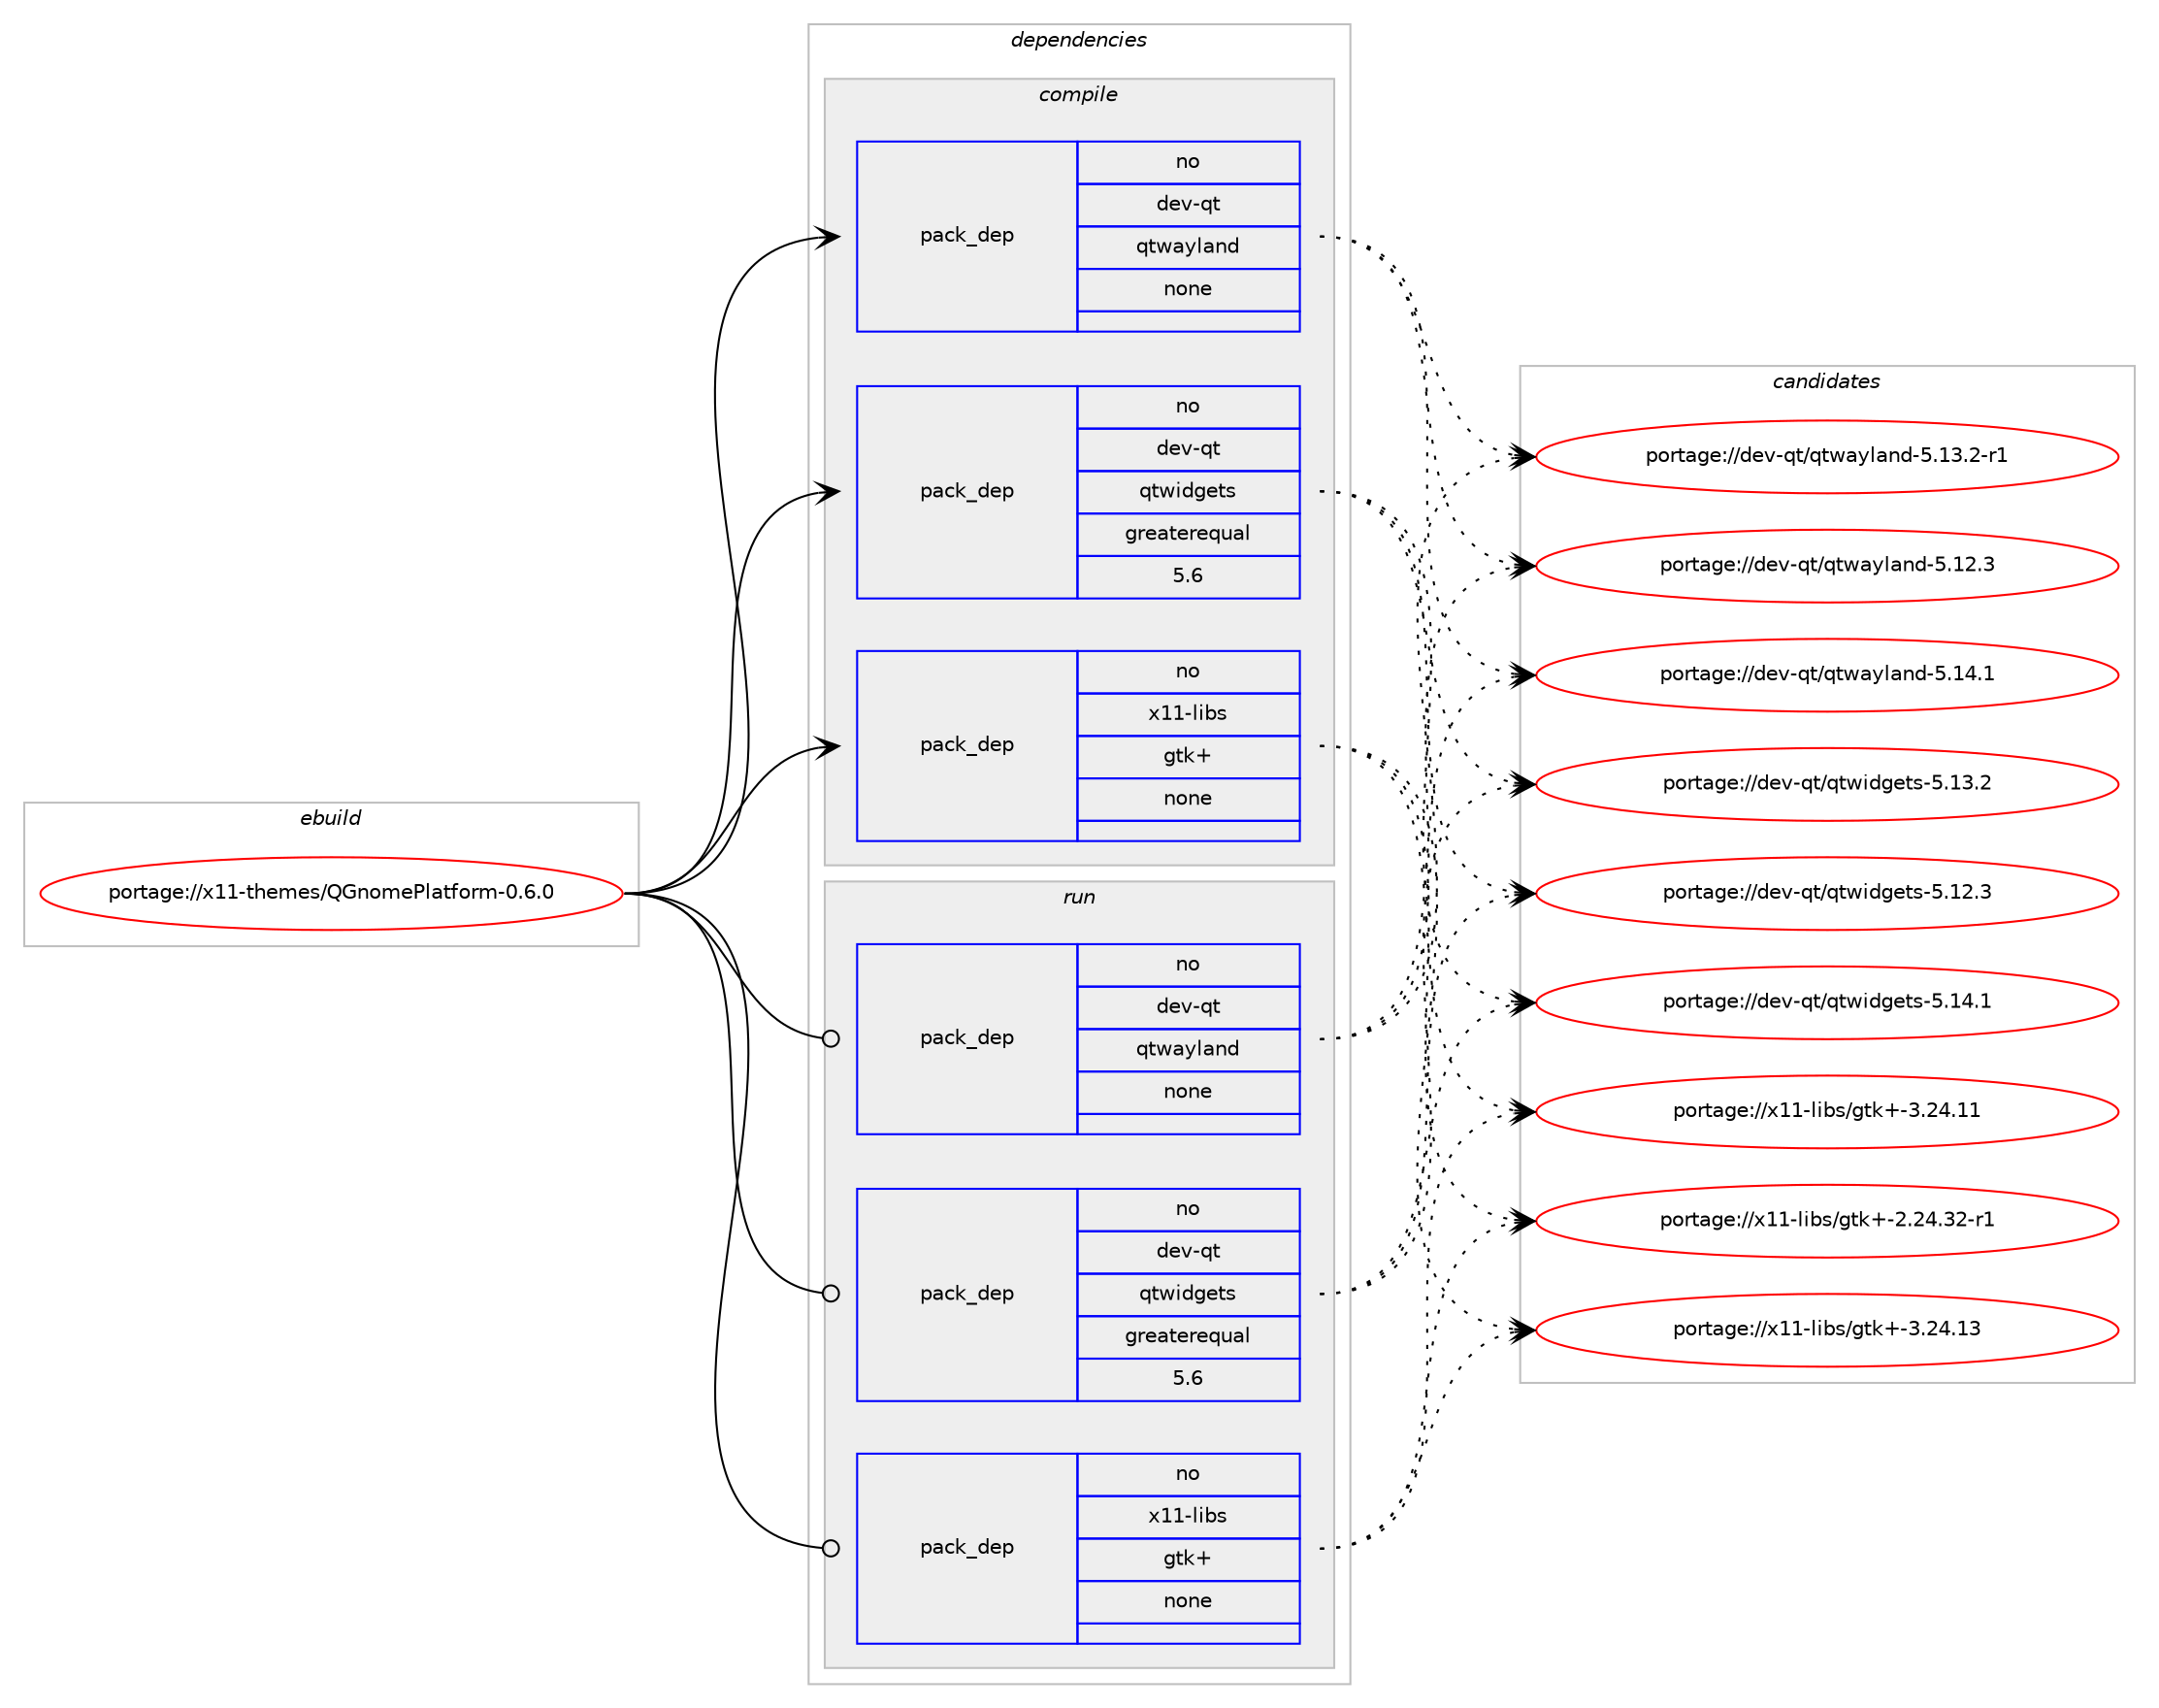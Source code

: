 digraph prolog {

# *************
# Graph options
# *************

newrank=true;
concentrate=true;
compound=true;
graph [rankdir=LR,fontname=Helvetica,fontsize=10,ranksep=1.5];#, ranksep=2.5, nodesep=0.2];
edge  [arrowhead=vee];
node  [fontname=Helvetica,fontsize=10];

# **********
# The ebuild
# **********

subgraph cluster_leftcol {
color=gray;
rank=same;
label=<<i>ebuild</i>>;
id [label="portage://x11-themes/QGnomePlatform-0.6.0", color=red, width=4, href="../x11-themes/QGnomePlatform-0.6.0.svg"];
}

# ****************
# The dependencies
# ****************

subgraph cluster_midcol {
color=gray;
label=<<i>dependencies</i>>;
subgraph cluster_compile {
fillcolor="#eeeeee";
style=filled;
label=<<i>compile</i>>;
subgraph pack5544 {
dependency6669 [label=<<TABLE BORDER="0" CELLBORDER="1" CELLSPACING="0" CELLPADDING="4" WIDTH="220"><TR><TD ROWSPAN="6" CELLPADDING="30">pack_dep</TD></TR><TR><TD WIDTH="110">no</TD></TR><TR><TD>dev-qt</TD></TR><TR><TD>qtwayland</TD></TR><TR><TD>none</TD></TR><TR><TD></TD></TR></TABLE>>, shape=none, color=blue];
}
id:e -> dependency6669:w [weight=20,style="solid",arrowhead="vee"];
subgraph pack5545 {
dependency6670 [label=<<TABLE BORDER="0" CELLBORDER="1" CELLSPACING="0" CELLPADDING="4" WIDTH="220"><TR><TD ROWSPAN="6" CELLPADDING="30">pack_dep</TD></TR><TR><TD WIDTH="110">no</TD></TR><TR><TD>dev-qt</TD></TR><TR><TD>qtwidgets</TD></TR><TR><TD>greaterequal</TD></TR><TR><TD>5.6</TD></TR></TABLE>>, shape=none, color=blue];
}
id:e -> dependency6670:w [weight=20,style="solid",arrowhead="vee"];
subgraph pack5546 {
dependency6671 [label=<<TABLE BORDER="0" CELLBORDER="1" CELLSPACING="0" CELLPADDING="4" WIDTH="220"><TR><TD ROWSPAN="6" CELLPADDING="30">pack_dep</TD></TR><TR><TD WIDTH="110">no</TD></TR><TR><TD>x11-libs</TD></TR><TR><TD>gtk+</TD></TR><TR><TD>none</TD></TR><TR><TD></TD></TR></TABLE>>, shape=none, color=blue];
}
id:e -> dependency6671:w [weight=20,style="solid",arrowhead="vee"];
}
subgraph cluster_compileandrun {
fillcolor="#eeeeee";
style=filled;
label=<<i>compile and run</i>>;
}
subgraph cluster_run {
fillcolor="#eeeeee";
style=filled;
label=<<i>run</i>>;
subgraph pack5547 {
dependency6672 [label=<<TABLE BORDER="0" CELLBORDER="1" CELLSPACING="0" CELLPADDING="4" WIDTH="220"><TR><TD ROWSPAN="6" CELLPADDING="30">pack_dep</TD></TR><TR><TD WIDTH="110">no</TD></TR><TR><TD>dev-qt</TD></TR><TR><TD>qtwayland</TD></TR><TR><TD>none</TD></TR><TR><TD></TD></TR></TABLE>>, shape=none, color=blue];
}
id:e -> dependency6672:w [weight=20,style="solid",arrowhead="odot"];
subgraph pack5548 {
dependency6673 [label=<<TABLE BORDER="0" CELLBORDER="1" CELLSPACING="0" CELLPADDING="4" WIDTH="220"><TR><TD ROWSPAN="6" CELLPADDING="30">pack_dep</TD></TR><TR><TD WIDTH="110">no</TD></TR><TR><TD>dev-qt</TD></TR><TR><TD>qtwidgets</TD></TR><TR><TD>greaterequal</TD></TR><TR><TD>5.6</TD></TR></TABLE>>, shape=none, color=blue];
}
id:e -> dependency6673:w [weight=20,style="solid",arrowhead="odot"];
subgraph pack5549 {
dependency6674 [label=<<TABLE BORDER="0" CELLBORDER="1" CELLSPACING="0" CELLPADDING="4" WIDTH="220"><TR><TD ROWSPAN="6" CELLPADDING="30">pack_dep</TD></TR><TR><TD WIDTH="110">no</TD></TR><TR><TD>x11-libs</TD></TR><TR><TD>gtk+</TD></TR><TR><TD>none</TD></TR><TR><TD></TD></TR></TABLE>>, shape=none, color=blue];
}
id:e -> dependency6674:w [weight=20,style="solid",arrowhead="odot"];
}
}

# **************
# The candidates
# **************

subgraph cluster_choices {
rank=same;
color=gray;
label=<<i>candidates</i>>;

subgraph choice5544 {
color=black;
nodesep=1;
choice1001011184511311647113116119971211089711010045534649524649 [label="portage://dev-qt/qtwayland-5.14.1", color=red, width=4,href="../dev-qt/qtwayland-5.14.1.svg"];
choice10010111845113116471131161199712110897110100455346495146504511449 [label="portage://dev-qt/qtwayland-5.13.2-r1", color=red, width=4,href="../dev-qt/qtwayland-5.13.2-r1.svg"];
choice1001011184511311647113116119971211089711010045534649504651 [label="portage://dev-qt/qtwayland-5.12.3", color=red, width=4,href="../dev-qt/qtwayland-5.12.3.svg"];
dependency6669:e -> choice1001011184511311647113116119971211089711010045534649524649:w [style=dotted,weight="100"];
dependency6669:e -> choice10010111845113116471131161199712110897110100455346495146504511449:w [style=dotted,weight="100"];
dependency6669:e -> choice1001011184511311647113116119971211089711010045534649504651:w [style=dotted,weight="100"];
}
subgraph choice5545 {
color=black;
nodesep=1;
choice100101118451131164711311611910510010310111611545534649524649 [label="portage://dev-qt/qtwidgets-5.14.1", color=red, width=4,href="../dev-qt/qtwidgets-5.14.1.svg"];
choice100101118451131164711311611910510010310111611545534649514650 [label="portage://dev-qt/qtwidgets-5.13.2", color=red, width=4,href="../dev-qt/qtwidgets-5.13.2.svg"];
choice100101118451131164711311611910510010310111611545534649504651 [label="portage://dev-qt/qtwidgets-5.12.3", color=red, width=4,href="../dev-qt/qtwidgets-5.12.3.svg"];
dependency6670:e -> choice100101118451131164711311611910510010310111611545534649524649:w [style=dotted,weight="100"];
dependency6670:e -> choice100101118451131164711311611910510010310111611545534649514650:w [style=dotted,weight="100"];
dependency6670:e -> choice100101118451131164711311611910510010310111611545534649504651:w [style=dotted,weight="100"];
}
subgraph choice5546 {
color=black;
nodesep=1;
choice1204949451081059811547103116107434551465052464951 [label="portage://x11-libs/gtk+-3.24.13", color=red, width=4,href="../x11-libs/gtk+-3.24.13.svg"];
choice1204949451081059811547103116107434551465052464949 [label="portage://x11-libs/gtk+-3.24.11", color=red, width=4,href="../x11-libs/gtk+-3.24.11.svg"];
choice12049494510810598115471031161074345504650524651504511449 [label="portage://x11-libs/gtk+-2.24.32-r1", color=red, width=4,href="../x11-libs/gtk+-2.24.32-r1.svg"];
dependency6671:e -> choice1204949451081059811547103116107434551465052464951:w [style=dotted,weight="100"];
dependency6671:e -> choice1204949451081059811547103116107434551465052464949:w [style=dotted,weight="100"];
dependency6671:e -> choice12049494510810598115471031161074345504650524651504511449:w [style=dotted,weight="100"];
}
subgraph choice5547 {
color=black;
nodesep=1;
choice1001011184511311647113116119971211089711010045534649524649 [label="portage://dev-qt/qtwayland-5.14.1", color=red, width=4,href="../dev-qt/qtwayland-5.14.1.svg"];
choice10010111845113116471131161199712110897110100455346495146504511449 [label="portage://dev-qt/qtwayland-5.13.2-r1", color=red, width=4,href="../dev-qt/qtwayland-5.13.2-r1.svg"];
choice1001011184511311647113116119971211089711010045534649504651 [label="portage://dev-qt/qtwayland-5.12.3", color=red, width=4,href="../dev-qt/qtwayland-5.12.3.svg"];
dependency6672:e -> choice1001011184511311647113116119971211089711010045534649524649:w [style=dotted,weight="100"];
dependency6672:e -> choice10010111845113116471131161199712110897110100455346495146504511449:w [style=dotted,weight="100"];
dependency6672:e -> choice1001011184511311647113116119971211089711010045534649504651:w [style=dotted,weight="100"];
}
subgraph choice5548 {
color=black;
nodesep=1;
choice100101118451131164711311611910510010310111611545534649524649 [label="portage://dev-qt/qtwidgets-5.14.1", color=red, width=4,href="../dev-qt/qtwidgets-5.14.1.svg"];
choice100101118451131164711311611910510010310111611545534649514650 [label="portage://dev-qt/qtwidgets-5.13.2", color=red, width=4,href="../dev-qt/qtwidgets-5.13.2.svg"];
choice100101118451131164711311611910510010310111611545534649504651 [label="portage://dev-qt/qtwidgets-5.12.3", color=red, width=4,href="../dev-qt/qtwidgets-5.12.3.svg"];
dependency6673:e -> choice100101118451131164711311611910510010310111611545534649524649:w [style=dotted,weight="100"];
dependency6673:e -> choice100101118451131164711311611910510010310111611545534649514650:w [style=dotted,weight="100"];
dependency6673:e -> choice100101118451131164711311611910510010310111611545534649504651:w [style=dotted,weight="100"];
}
subgraph choice5549 {
color=black;
nodesep=1;
choice1204949451081059811547103116107434551465052464951 [label="portage://x11-libs/gtk+-3.24.13", color=red, width=4,href="../x11-libs/gtk+-3.24.13.svg"];
choice1204949451081059811547103116107434551465052464949 [label="portage://x11-libs/gtk+-3.24.11", color=red, width=4,href="../x11-libs/gtk+-3.24.11.svg"];
choice12049494510810598115471031161074345504650524651504511449 [label="portage://x11-libs/gtk+-2.24.32-r1", color=red, width=4,href="../x11-libs/gtk+-2.24.32-r1.svg"];
dependency6674:e -> choice1204949451081059811547103116107434551465052464951:w [style=dotted,weight="100"];
dependency6674:e -> choice1204949451081059811547103116107434551465052464949:w [style=dotted,weight="100"];
dependency6674:e -> choice12049494510810598115471031161074345504650524651504511449:w [style=dotted,weight="100"];
}
}

}
